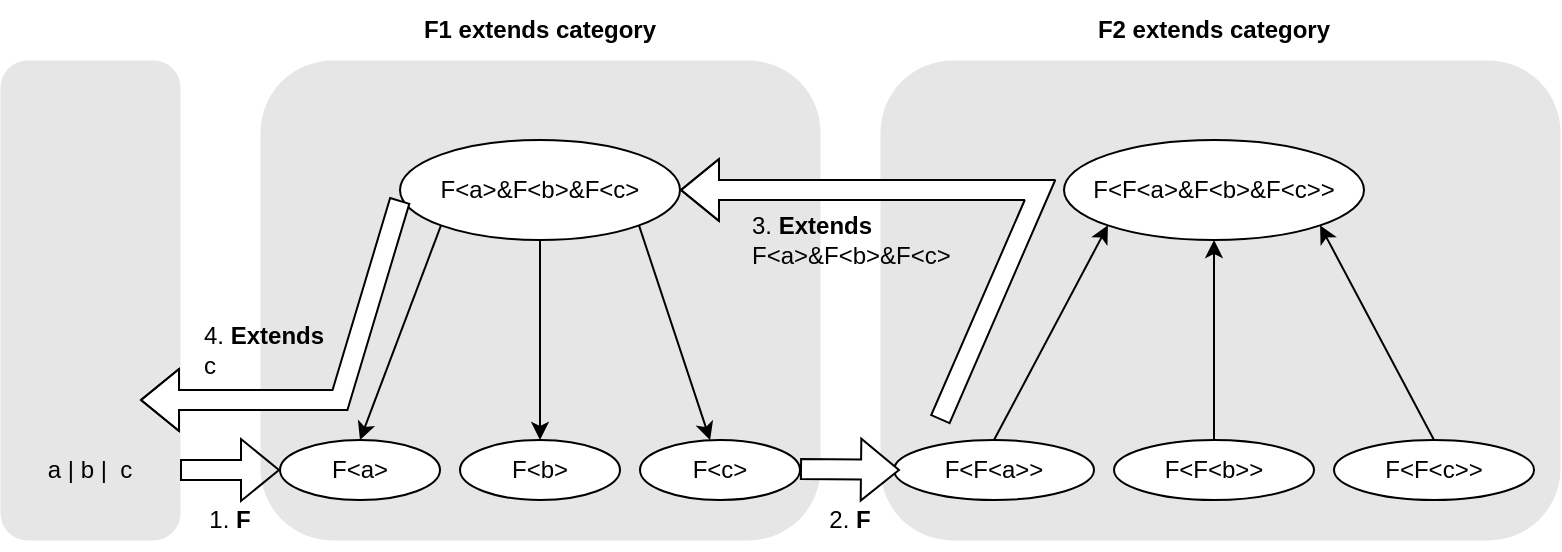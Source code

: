 <mxfile version="21.2.8" type="device">
  <diagram id="d_YUVAbH0xJJSEouSpRH" name="Page-1">
    <mxGraphModel dx="1114" dy="1027" grid="1" gridSize="10" guides="1" tooltips="1" connect="1" arrows="1" fold="1" page="1" pageScale="1" pageWidth="827" pageHeight="1169" math="0" shadow="0">
      <root>
        <mxCell id="0" />
        <mxCell id="1" parent="0" />
        <mxCell id="3FcNo0TltIEgIDyjC2Gk-11" value="" style="rounded=1;whiteSpace=wrap;html=1;fillColor=#E6E6E6;strokeColor=none;strokeWidth=0;" parent="1" vertex="1">
          <mxGeometry x="480" y="340" width="340" height="240" as="geometry" />
        </mxCell>
        <mxCell id="3FcNo0TltIEgIDyjC2Gk-10" value="" style="rounded=1;whiteSpace=wrap;html=1;fillColor=#E6E6E6;strokeColor=none;strokeWidth=0;" parent="1" vertex="1">
          <mxGeometry x="170" y="340" width="280" height="240" as="geometry" />
        </mxCell>
        <mxCell id="3FcNo0TltIEgIDyjC2Gk-8" value="" style="rounded=1;whiteSpace=wrap;html=1;fillColor=#E6E6E6;strokeColor=none;strokeWidth=0;" parent="1" vertex="1">
          <mxGeometry x="40" y="340" width="90" height="240" as="geometry" />
        </mxCell>
        <mxCell id="6tfxcnYcnnUwI2l_sp5J-9" value="F&amp;lt;b&amp;gt;" style="ellipse;whiteSpace=wrap;html=1;" parent="1" vertex="1">
          <mxGeometry x="270" y="530" width="80" height="30" as="geometry" />
        </mxCell>
        <mxCell id="6tfxcnYcnnUwI2l_sp5J-10" value="F&amp;lt;a&amp;gt;" style="ellipse;whiteSpace=wrap;html=1;" parent="1" vertex="1">
          <mxGeometry x="180" y="530" width="80" height="30" as="geometry" />
        </mxCell>
        <mxCell id="6tfxcnYcnnUwI2l_sp5J-12" value="F&amp;lt;c&amp;gt;" style="ellipse;whiteSpace=wrap;html=1;" parent="1" vertex="1">
          <mxGeometry x="360" y="530" width="80" height="30" as="geometry" />
        </mxCell>
        <mxCell id="6tfxcnYcnnUwI2l_sp5J-13" value="F&amp;lt;F&amp;lt;a&amp;gt;&amp;gt;" style="ellipse;whiteSpace=wrap;html=1;" parent="1" vertex="1">
          <mxGeometry x="487" y="530" width="100" height="30" as="geometry" />
        </mxCell>
        <mxCell id="6tfxcnYcnnUwI2l_sp5J-14" value="F&amp;lt;F&amp;lt;b&amp;gt;&amp;gt;" style="ellipse;whiteSpace=wrap;html=1;" parent="1" vertex="1">
          <mxGeometry x="597" y="530" width="100" height="30" as="geometry" />
        </mxCell>
        <mxCell id="6tfxcnYcnnUwI2l_sp5J-15" value="F&amp;lt;F&amp;lt;c&amp;gt;&amp;gt;" style="ellipse;whiteSpace=wrap;html=1;" parent="1" vertex="1">
          <mxGeometry x="707" y="530" width="100" height="30" as="geometry" />
        </mxCell>
        <mxCell id="6tfxcnYcnnUwI2l_sp5J-16" value="F&amp;lt;F&amp;lt;a&amp;gt;&amp;amp;F&amp;lt;b&amp;gt;&amp;amp;F&amp;lt;c&amp;gt;&amp;gt;" style="ellipse;whiteSpace=wrap;html=1;" parent="1" vertex="1">
          <mxGeometry x="572" y="380" width="150" height="50" as="geometry" />
        </mxCell>
        <mxCell id="6tfxcnYcnnUwI2l_sp5J-17" value="F&amp;lt;a&amp;gt;&amp;amp;F&amp;lt;b&amp;gt;&amp;amp;F&amp;lt;c&amp;gt;" style="ellipse;whiteSpace=wrap;html=1;" parent="1" vertex="1">
          <mxGeometry x="240" y="380" width="140" height="50" as="geometry" />
        </mxCell>
        <mxCell id="6tfxcnYcnnUwI2l_sp5J-21" value="" style="endArrow=classic;html=1;rounded=0;entryX=0.5;entryY=0;entryDx=0;entryDy=0;exitX=0.5;exitY=1;exitDx=0;exitDy=0;" parent="1" source="6tfxcnYcnnUwI2l_sp5J-17" target="6tfxcnYcnnUwI2l_sp5J-9" edge="1">
          <mxGeometry width="50" height="50" relative="1" as="geometry">
            <mxPoint x="340" y="490" as="sourcePoint" />
            <mxPoint x="310" y="410" as="targetPoint" />
          </mxGeometry>
        </mxCell>
        <mxCell id="6tfxcnYcnnUwI2l_sp5J-22" value="" style="endArrow=classic;html=1;rounded=0;exitX=0;exitY=1;exitDx=0;exitDy=0;entryX=0.5;entryY=0;entryDx=0;entryDy=0;" parent="1" source="6tfxcnYcnnUwI2l_sp5J-17" target="6tfxcnYcnnUwI2l_sp5J-10" edge="1">
          <mxGeometry width="50" height="50" relative="1" as="geometry">
            <mxPoint x="210" y="720" as="sourcePoint" />
            <mxPoint x="200" y="390" as="targetPoint" />
          </mxGeometry>
        </mxCell>
        <mxCell id="6tfxcnYcnnUwI2l_sp5J-23" value="" style="endArrow=classic;html=1;rounded=0;exitX=1;exitY=1;exitDx=0;exitDy=0;" parent="1" source="6tfxcnYcnnUwI2l_sp5J-17" target="6tfxcnYcnnUwI2l_sp5J-12" edge="1">
          <mxGeometry width="50" height="50" relative="1" as="geometry">
            <mxPoint x="360" y="430" as="sourcePoint" />
            <mxPoint x="310" y="410" as="targetPoint" />
          </mxGeometry>
        </mxCell>
        <mxCell id="6tfxcnYcnnUwI2l_sp5J-25" value="" style="endArrow=classic;html=1;rounded=0;entryX=0.5;entryY=1;entryDx=0;entryDy=0;" parent="1" source="6tfxcnYcnnUwI2l_sp5J-14" target="6tfxcnYcnnUwI2l_sp5J-16" edge="1">
          <mxGeometry width="50" height="50" relative="1" as="geometry">
            <mxPoint x="750" y="450" as="sourcePoint" />
            <mxPoint x="620" y="500" as="targetPoint" />
          </mxGeometry>
        </mxCell>
        <mxCell id="6tfxcnYcnnUwI2l_sp5J-30" value="" style="shape=flexArrow;endArrow=classic;html=1;rounded=0;fillColor=default;" parent="1" edge="1">
          <mxGeometry width="50" height="50" relative="1" as="geometry">
            <mxPoint x="440" y="544.5" as="sourcePoint" />
            <mxPoint x="490" y="545" as="targetPoint" />
          </mxGeometry>
        </mxCell>
        <mxCell id="6tfxcnYcnnUwI2l_sp5J-31" value="2. &lt;b&gt;F&lt;/b&gt;" style="text;html=1;strokeColor=none;fillColor=none;align=center;verticalAlign=middle;whiteSpace=wrap;rounded=0;" parent="1" vertex="1">
          <mxGeometry x="430" y="555" width="70" height="30" as="geometry" />
        </mxCell>
        <mxCell id="6tfxcnYcnnUwI2l_sp5J-37" value="3. &lt;b&gt;Extends&lt;/b&gt;&lt;br&gt;F&amp;lt;a&amp;gt;&amp;amp;F&amp;lt;b&amp;gt;&amp;amp;F&amp;lt;c&amp;gt;" style="text;html=1;strokeColor=none;fillColor=none;align=left;verticalAlign=middle;whiteSpace=wrap;rounded=0;" parent="1" vertex="1">
          <mxGeometry x="414" y="400" width="120" height="60" as="geometry" />
        </mxCell>
        <mxCell id="6tfxcnYcnnUwI2l_sp5J-38" value="" style="shape=flexArrow;endArrow=classic;html=1;rounded=0;fillColor=default;" parent="1" edge="1">
          <mxGeometry width="50" height="50" relative="1" as="geometry">
            <mxPoint x="240" y="410" as="sourcePoint" />
            <mxPoint x="110" y="510" as="targetPoint" />
            <Array as="points">
              <mxPoint x="210" y="510" />
            </Array>
          </mxGeometry>
        </mxCell>
        <mxCell id="6tfxcnYcnnUwI2l_sp5J-42" value="4. &lt;b&gt;Extends&lt;/b&gt;&lt;br&gt;c" style="text;html=1;strokeColor=none;fillColor=none;align=left;verticalAlign=middle;whiteSpace=wrap;rounded=0;" parent="1" vertex="1">
          <mxGeometry x="140" y="470" width="70" height="30" as="geometry" />
        </mxCell>
        <mxCell id="1Ju_5KphUJLweasw6qGO-3" value="a | b |&amp;nbsp; c" style="text;html=1;strokeColor=none;fillColor=none;align=center;verticalAlign=middle;whiteSpace=wrap;rounded=0;" parent="1" vertex="1">
          <mxGeometry x="40" y="530" width="90" height="30" as="geometry" />
        </mxCell>
        <mxCell id="3FcNo0TltIEgIDyjC2Gk-1" value="" style="endArrow=classic;html=1;rounded=0;entryX=0;entryY=1;entryDx=0;entryDy=0;exitX=0.5;exitY=0;exitDx=0;exitDy=0;" parent="1" source="6tfxcnYcnnUwI2l_sp5J-13" target="6tfxcnYcnnUwI2l_sp5J-16" edge="1">
          <mxGeometry width="50" height="50" relative="1" as="geometry">
            <mxPoint x="390" y="550" as="sourcePoint" />
            <mxPoint x="440" y="500" as="targetPoint" />
          </mxGeometry>
        </mxCell>
        <mxCell id="3FcNo0TltIEgIDyjC2Gk-2" value="" style="endArrow=classic;html=1;rounded=0;entryX=1;entryY=1;entryDx=0;entryDy=0;exitX=0.5;exitY=0;exitDx=0;exitDy=0;" parent="1" source="6tfxcnYcnnUwI2l_sp5J-15" target="6tfxcnYcnnUwI2l_sp5J-16" edge="1">
          <mxGeometry width="50" height="50" relative="1" as="geometry">
            <mxPoint x="697" y="470" as="sourcePoint" />
            <mxPoint x="747" y="420" as="targetPoint" />
          </mxGeometry>
        </mxCell>
        <mxCell id="3FcNo0TltIEgIDyjC2Gk-12" value="" style="endArrow=classic;html=1;rounded=0;shape=flexArrow;entryX=1;entryY=0.5;entryDx=0;entryDy=0;fillColor=default;" parent="1" target="6tfxcnYcnnUwI2l_sp5J-17" edge="1">
          <mxGeometry width="50" height="50" relative="1" as="geometry">
            <mxPoint x="510" y="520" as="sourcePoint" />
            <mxPoint x="480" y="280" as="targetPoint" />
            <Array as="points">
              <mxPoint x="560" y="405" />
            </Array>
          </mxGeometry>
        </mxCell>
        <mxCell id="3FcNo0TltIEgIDyjC2Gk-13" value="" style="shape=flexArrow;endArrow=classic;html=1;rounded=0;entryX=0;entryY=0.5;entryDx=0;entryDy=0;exitX=1;exitY=0.5;exitDx=0;exitDy=0;" parent="1" source="1Ju_5KphUJLweasw6qGO-3" target="6tfxcnYcnnUwI2l_sp5J-10" edge="1">
          <mxGeometry width="50" height="50" relative="1" as="geometry">
            <mxPoint x="390" y="540" as="sourcePoint" />
            <mxPoint x="440" y="490" as="targetPoint" />
          </mxGeometry>
        </mxCell>
        <mxCell id="3FcNo0TltIEgIDyjC2Gk-14" value="1. &lt;b&gt;F&lt;/b&gt;" style="text;html=1;strokeColor=none;fillColor=none;align=center;verticalAlign=middle;whiteSpace=wrap;rounded=0;" parent="1" vertex="1">
          <mxGeometry x="120" y="555" width="70" height="30" as="geometry" />
        </mxCell>
        <mxCell id="3FcNo0TltIEgIDyjC2Gk-15" value="&lt;b&gt;F1 extends category&lt;/b&gt;" style="text;html=1;strokeColor=none;fillColor=none;align=center;verticalAlign=middle;whiteSpace=wrap;rounded=0;" parent="1" vertex="1">
          <mxGeometry x="240" y="310" width="140" height="30" as="geometry" />
        </mxCell>
        <mxCell id="3FcNo0TltIEgIDyjC2Gk-16" value="&lt;b&gt;F2 extends category&lt;/b&gt;" style="text;html=1;strokeColor=none;fillColor=none;align=center;verticalAlign=middle;whiteSpace=wrap;rounded=0;" parent="1" vertex="1">
          <mxGeometry x="547" y="310" width="200" height="30" as="geometry" />
        </mxCell>
      </root>
    </mxGraphModel>
  </diagram>
</mxfile>
